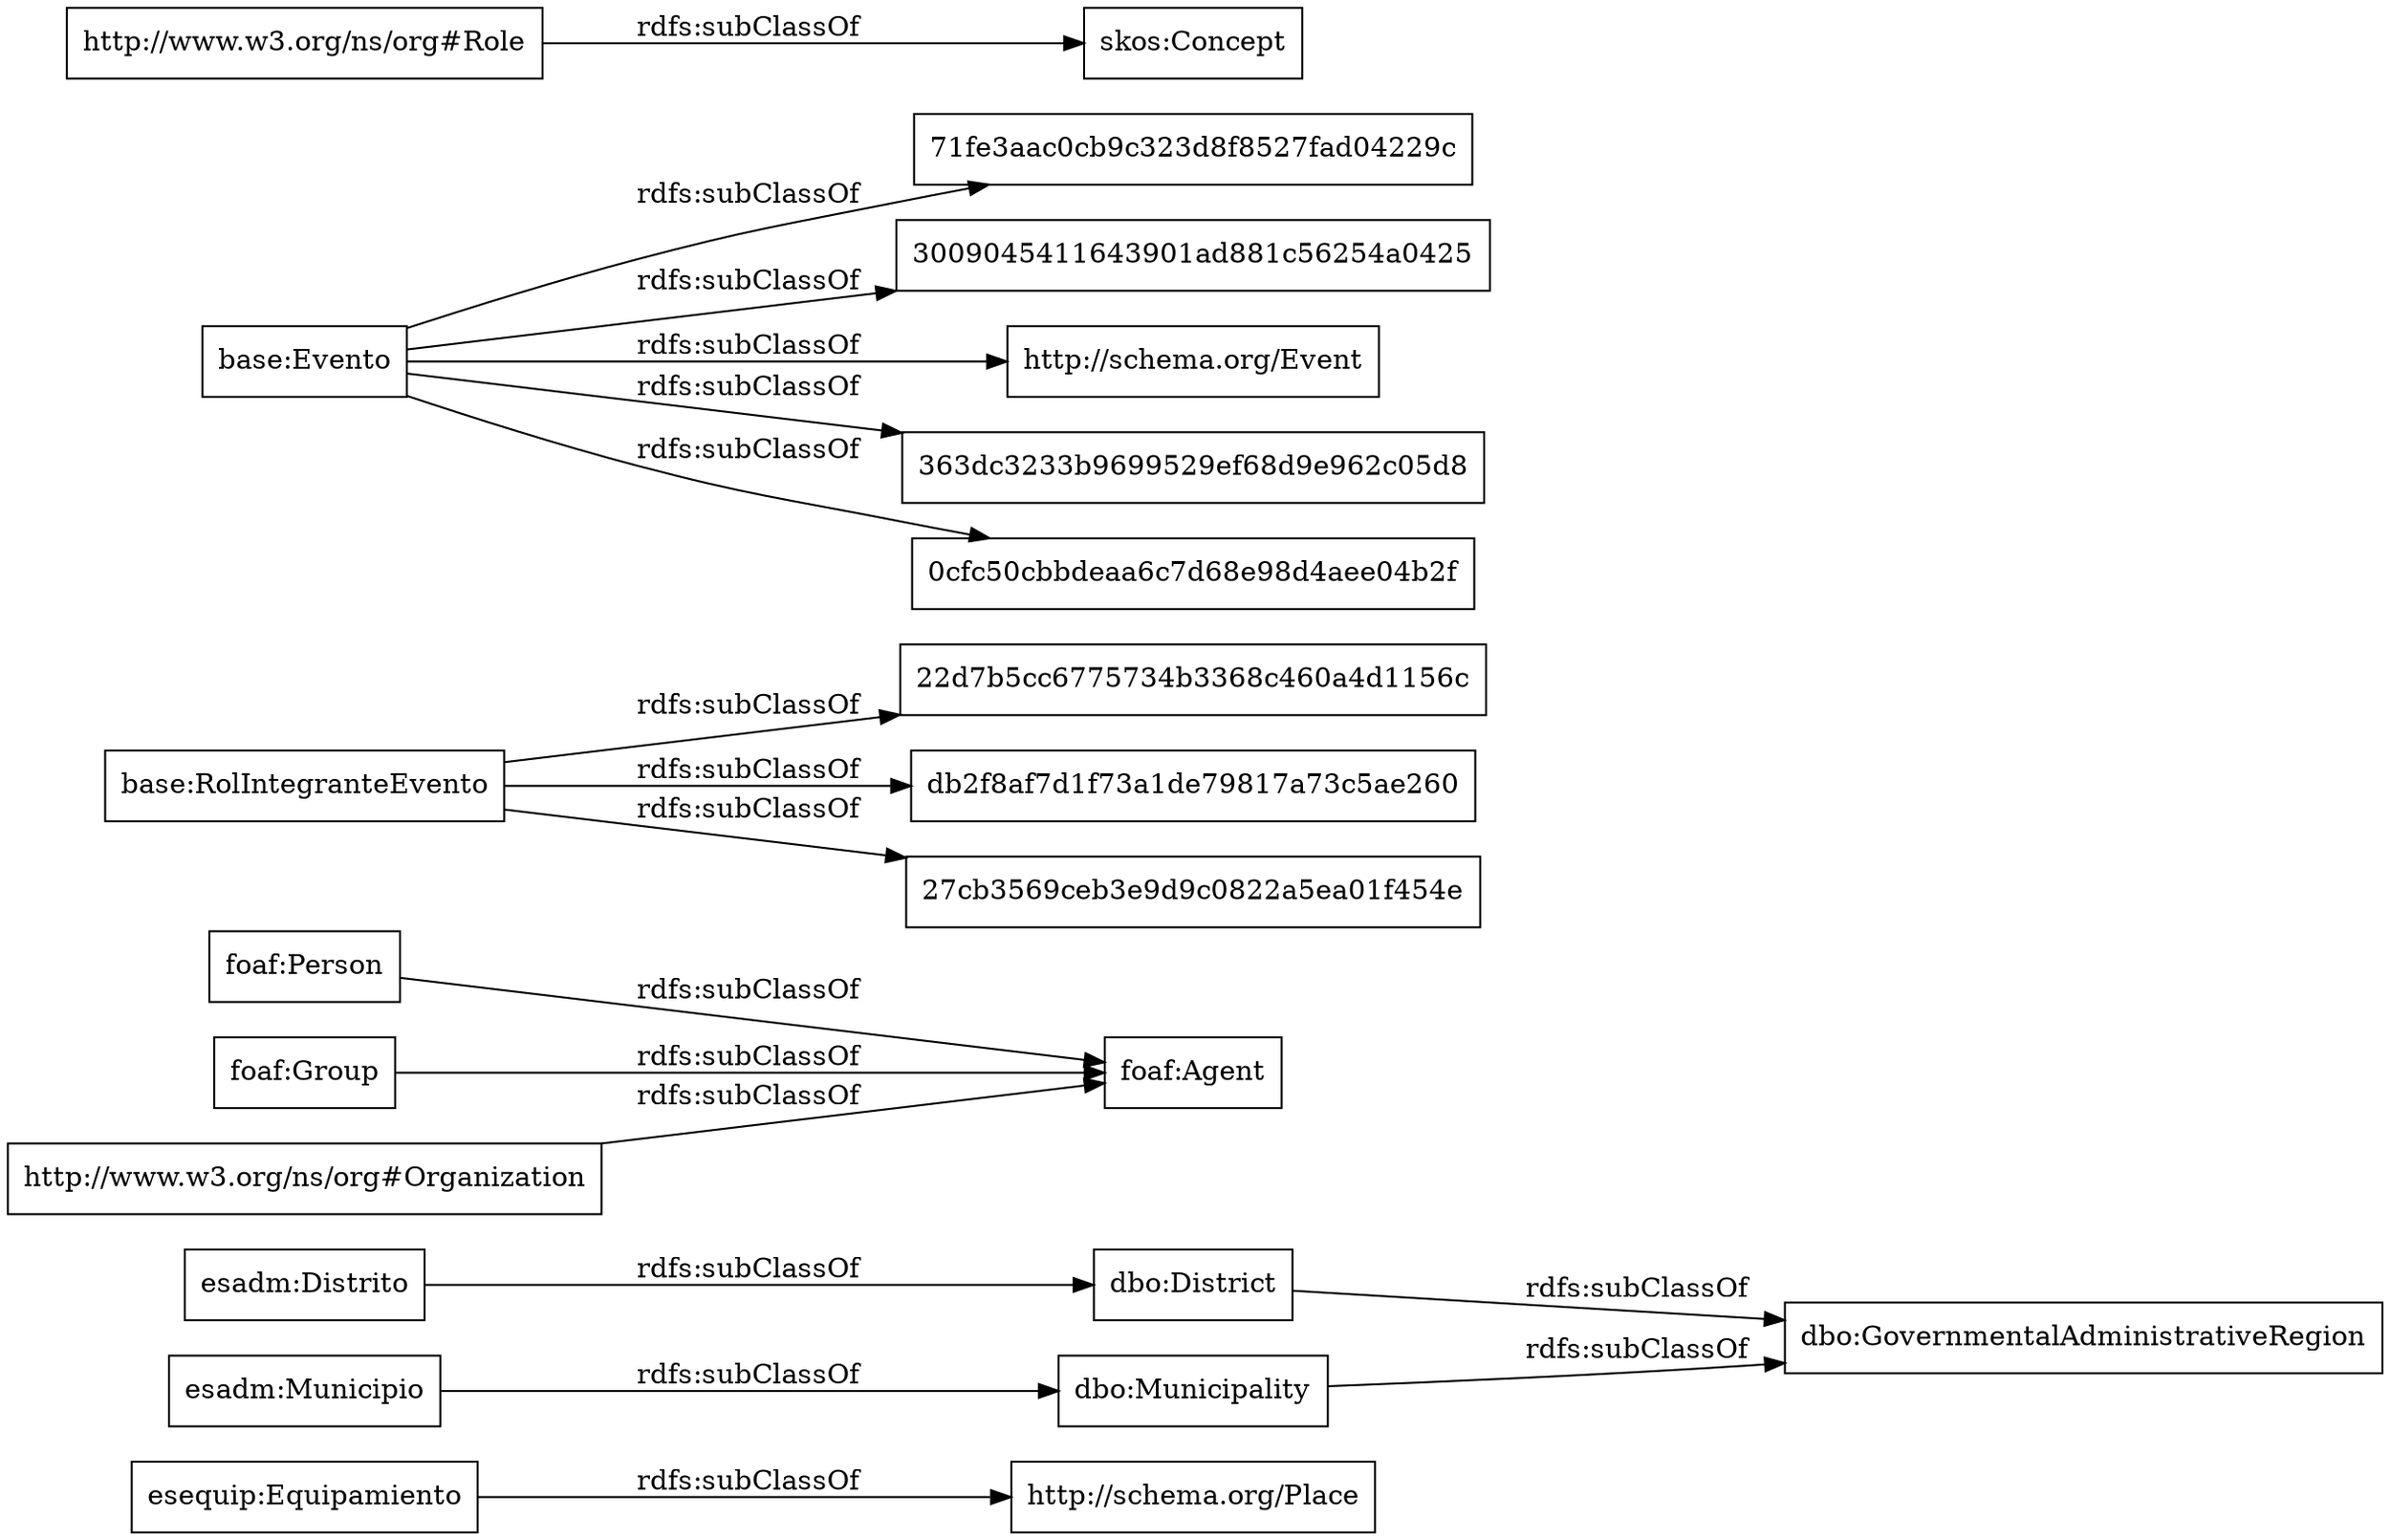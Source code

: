 digraph ar2dtool_diagram { 
rankdir=LR;
size="1000"
node [shape = rectangle, color="black"]; "esequip:Equipamiento" "dbo:GovernmentalAdministrativeRegion" "foaf:Agent" "22d7b5cc6775734b3368c460a4d1156c" "71fe3aac0cb9c323d8f8527fad04229c" "3009045411643901ad881c56254a0425" "db2f8af7d1f73a1de79817a73c5ae260" "dbo:District" "base:Evento" "http://schema.org/Event" "363dc3233b9699529ef68d9e962c05d8" "foaf:Person" "0cfc50cbbdeaa6c7d68e98d4aee04b2f" "esadm:Distrito" "dbo:Municipality" "27cb3569ceb3e9d9c0822a5ea01f454e" "foaf:Group" "skos:Concept" "base:RolIntegranteEvento" "esadm:Municipio" "http://www.w3.org/ns/org#Organization" "http://www.w3.org/ns/org#Role" "http://schema.org/Place" ; /*classes style*/
	"foaf:Group" -> "foaf:Agent" [ label = "rdfs:subClassOf" ];
	"http://www.w3.org/ns/org#Organization" -> "foaf:Agent" [ label = "rdfs:subClassOf" ];
	"http://www.w3.org/ns/org#Role" -> "skos:Concept" [ label = "rdfs:subClassOf" ];
	"foaf:Person" -> "foaf:Agent" [ label = "rdfs:subClassOf" ];
	"esadm:Distrito" -> "dbo:District" [ label = "rdfs:subClassOf" ];
	"dbo:Municipality" -> "dbo:GovernmentalAdministrativeRegion" [ label = "rdfs:subClassOf" ];
	"dbo:District" -> "dbo:GovernmentalAdministrativeRegion" [ label = "rdfs:subClassOf" ];
	"base:Evento" -> "http://schema.org/Event" [ label = "rdfs:subClassOf" ];
	"base:Evento" -> "363dc3233b9699529ef68d9e962c05d8" [ label = "rdfs:subClassOf" ];
	"base:Evento" -> "0cfc50cbbdeaa6c7d68e98d4aee04b2f" [ label = "rdfs:subClassOf" ];
	"base:Evento" -> "3009045411643901ad881c56254a0425" [ label = "rdfs:subClassOf" ];
	"base:Evento" -> "71fe3aac0cb9c323d8f8527fad04229c" [ label = "rdfs:subClassOf" ];
	"esequip:Equipamiento" -> "http://schema.org/Place" [ label = "rdfs:subClassOf" ];
	"base:RolIntegranteEvento" -> "db2f8af7d1f73a1de79817a73c5ae260" [ label = "rdfs:subClassOf" ];
	"base:RolIntegranteEvento" -> "22d7b5cc6775734b3368c460a4d1156c" [ label = "rdfs:subClassOf" ];
	"base:RolIntegranteEvento" -> "27cb3569ceb3e9d9c0822a5ea01f454e" [ label = "rdfs:subClassOf" ];
	"esadm:Municipio" -> "dbo:Municipality" [ label = "rdfs:subClassOf" ];

}
